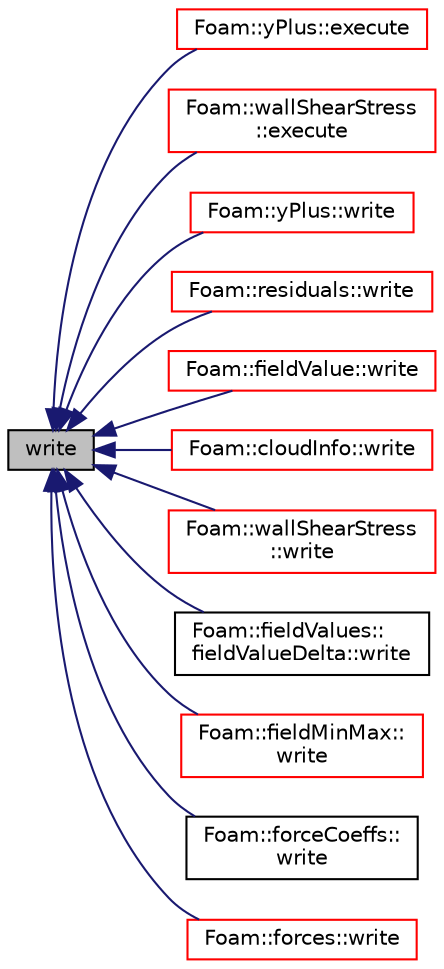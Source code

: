 digraph "write"
{
  bgcolor="transparent";
  edge [fontname="Helvetica",fontsize="10",labelfontname="Helvetica",labelfontsize="10"];
  node [fontname="Helvetica",fontsize="10",shape=record];
  rankdir="LR";
  Node1 [label="write",height=0.2,width=0.4,color="black", fillcolor="grey75", style="filled", fontcolor="black"];
  Node1 -> Node2 [dir="back",color="midnightblue",fontsize="10",style="solid",fontname="Helvetica"];
  Node2 [label="Foam::yPlus::execute",height=0.2,width=0.4,color="red",URL="$a02905.html#a61af3e60b94ae3e748f6fbac1e794af7",tooltip="Execute, currently does nothing. "];
  Node1 -> Node3 [dir="back",color="midnightblue",fontsize="10",style="solid",fontname="Helvetica"];
  Node3 [label="Foam::wallShearStress\l::execute",height=0.2,width=0.4,color="red",URL="$a02866.html#a61af3e60b94ae3e748f6fbac1e794af7",tooltip="Execute, currently does nothing. "];
  Node1 -> Node4 [dir="back",color="midnightblue",fontsize="10",style="solid",fontname="Helvetica"];
  Node4 [label="Foam::yPlus::write",height=0.2,width=0.4,color="red",URL="$a02905.html#aac759501cf6c7895a70eecbef0226ae1",tooltip="Calculate the yPlus and write. "];
  Node1 -> Node5 [dir="back",color="midnightblue",fontsize="10",style="solid",fontname="Helvetica"];
  Node5 [label="Foam::residuals::write",height=0.2,width=0.4,color="red",URL="$a02169.html#aac759501cf6c7895a70eecbef0226ae1",tooltip="Write the residuals. "];
  Node1 -> Node6 [dir="back",color="midnightblue",fontsize="10",style="solid",fontname="Helvetica"];
  Node6 [label="Foam::fieldValue::write",height=0.2,width=0.4,color="red",URL="$a00774.html#aac759501cf6c7895a70eecbef0226ae1",tooltip="Write to screen/file. "];
  Node1 -> Node7 [dir="back",color="midnightblue",fontsize="10",style="solid",fontname="Helvetica"];
  Node7 [label="Foam::cloudInfo::write",height=0.2,width=0.4,color="red",URL="$a00285.html#aac759501cf6c7895a70eecbef0226ae1",tooltip="Write. "];
  Node1 -> Node8 [dir="back",color="midnightblue",fontsize="10",style="solid",fontname="Helvetica"];
  Node8 [label="Foam::wallShearStress\l::write",height=0.2,width=0.4,color="red",URL="$a02866.html#aac759501cf6c7895a70eecbef0226ae1",tooltip="Calculate the wallShearStress and write. "];
  Node1 -> Node9 [dir="back",color="midnightblue",fontsize="10",style="solid",fontname="Helvetica"];
  Node9 [label="Foam::fieldValues::\lfieldValueDelta::write",height=0.2,width=0.4,color="black",URL="$a00775.html#aac759501cf6c7895a70eecbef0226ae1",tooltip="Calculate and write. "];
  Node1 -> Node10 [dir="back",color="midnightblue",fontsize="10",style="solid",fontname="Helvetica"];
  Node10 [label="Foam::fieldMinMax::\lwrite",height=0.2,width=0.4,color="red",URL="$a00767.html#aac759501cf6c7895a70eecbef0226ae1",tooltip="Write the fieldMinMax. "];
  Node1 -> Node11 [dir="back",color="midnightblue",fontsize="10",style="solid",fontname="Helvetica"];
  Node11 [label="Foam::forceCoeffs::\lwrite",height=0.2,width=0.4,color="black",URL="$a00853.html#aac759501cf6c7895a70eecbef0226ae1",tooltip="Write the forces. "];
  Node1 -> Node12 [dir="back",color="midnightblue",fontsize="10",style="solid",fontname="Helvetica"];
  Node12 [label="Foam::forces::write",height=0.2,width=0.4,color="red",URL="$a00856.html#aac759501cf6c7895a70eecbef0226ae1",tooltip="Write the forces. "];
}
